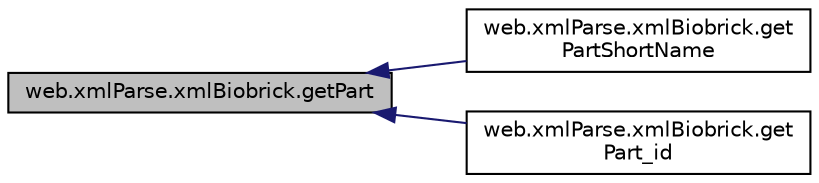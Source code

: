digraph "web.xmlParse.xmlBiobrick.getPart"
{
  edge [fontname="Helvetica",fontsize="10",labelfontname="Helvetica",labelfontsize="10"];
  node [fontname="Helvetica",fontsize="10",shape=record];
  rankdir="LR";
  Node1 [label="web.xmlParse.xmlBiobrick.getPart",height=0.2,width=0.4,color="black", fillcolor="grey75", style="filled" fontcolor="black"];
  Node1 -> Node2 [dir="back",color="midnightblue",fontsize="10",style="solid"];
  Node2 [label="web.xmlParse.xmlBiobrick.get\lPartShortName",height=0.2,width=0.4,color="black", fillcolor="white", style="filled",URL="$classweb_1_1xml_parse_1_1xml_biobrick.html#ae9040f8ed87b2e698cb63e9b4fab3d75",tooltip="get Part&#39;s Short Name "];
  Node1 -> Node3 [dir="back",color="midnightblue",fontsize="10",style="solid"];
  Node3 [label="web.xmlParse.xmlBiobrick.get\lPart_id",height=0.2,width=0.4,color="black", fillcolor="white", style="filled",URL="$classweb_1_1xml_parse_1_1xml_biobrick.html#ad800d3d899a74bb14c654e3368a1f7df",tooltip="get Part&#39;s Id "];
}

